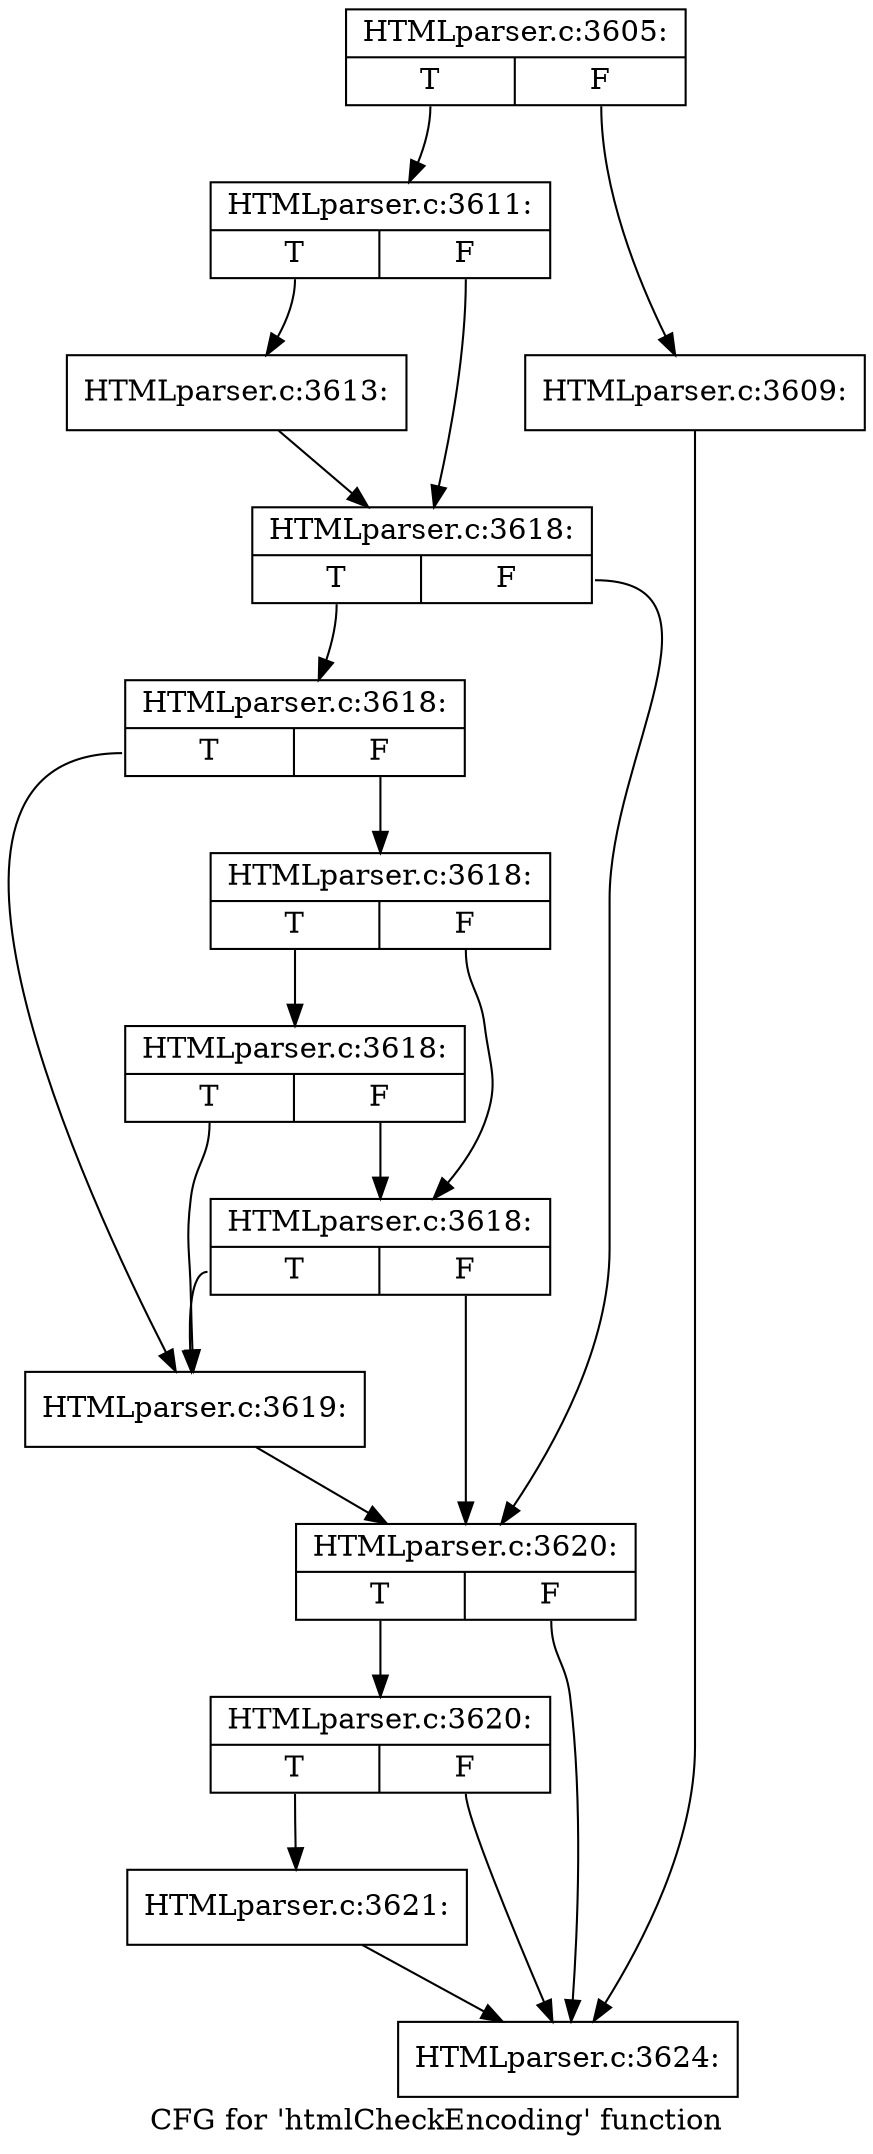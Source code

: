 digraph "CFG for 'htmlCheckEncoding' function" {
	label="CFG for 'htmlCheckEncoding' function";

	Node0x48d9bc0 [shape=record,label="{HTMLparser.c:3605:|{<s0>T|<s1>F}}"];
	Node0x48d9bc0:s0 -> Node0x48dfd70;
	Node0x48d9bc0:s1 -> Node0x48dfd20;
	Node0x48dfd20 [shape=record,label="{HTMLparser.c:3609:}"];
	Node0x48dfd20 -> Node0x48e1ca0;
	Node0x48dfd70 [shape=record,label="{HTMLparser.c:3611:|{<s0>T|<s1>F}}"];
	Node0x48dfd70:s0 -> Node0x48e03d0;
	Node0x48dfd70:s1 -> Node0x48e0420;
	Node0x48e03d0 [shape=record,label="{HTMLparser.c:3613:}"];
	Node0x48e03d0 -> Node0x48e0420;
	Node0x48e0420 [shape=record,label="{HTMLparser.c:3618:|{<s0>T|<s1>F}}"];
	Node0x48e0420:s0 -> Node0x48e0b10;
	Node0x48e0420:s1 -> Node0x48e0ac0;
	Node0x48e0b10 [shape=record,label="{HTMLparser.c:3618:|{<s0>T|<s1>F}}"];
	Node0x48e0b10:s0 -> Node0x48e0a70;
	Node0x48e0b10:s1 -> Node0x48e0db0;
	Node0x48e0db0 [shape=record,label="{HTMLparser.c:3618:|{<s0>T|<s1>F}}"];
	Node0x48e0db0:s0 -> Node0x48e1090;
	Node0x48e0db0:s1 -> Node0x48e0d30;
	Node0x48e1090 [shape=record,label="{HTMLparser.c:3618:|{<s0>T|<s1>F}}"];
	Node0x48e1090:s0 -> Node0x48e0a70;
	Node0x48e1090:s1 -> Node0x48e0d30;
	Node0x48e0d30 [shape=record,label="{HTMLparser.c:3618:|{<s0>T|<s1>F}}"];
	Node0x48e0d30:s0 -> Node0x48e0a70;
	Node0x48e0d30:s1 -> Node0x48e0ac0;
	Node0x48e0a70 [shape=record,label="{HTMLparser.c:3619:}"];
	Node0x48e0a70 -> Node0x48e0ac0;
	Node0x48e0ac0 [shape=record,label="{HTMLparser.c:3620:|{<s0>T|<s1>F}}"];
	Node0x48e0ac0:s0 -> Node0x48e1cf0;
	Node0x48e0ac0:s1 -> Node0x48e1ca0;
	Node0x48e1cf0 [shape=record,label="{HTMLparser.c:3620:|{<s0>T|<s1>F}}"];
	Node0x48e1cf0:s0 -> Node0x48e1c50;
	Node0x48e1cf0:s1 -> Node0x48e1ca0;
	Node0x48e1c50 [shape=record,label="{HTMLparser.c:3621:}"];
	Node0x48e1c50 -> Node0x48e1ca0;
	Node0x48e1ca0 [shape=record,label="{HTMLparser.c:3624:}"];
}
